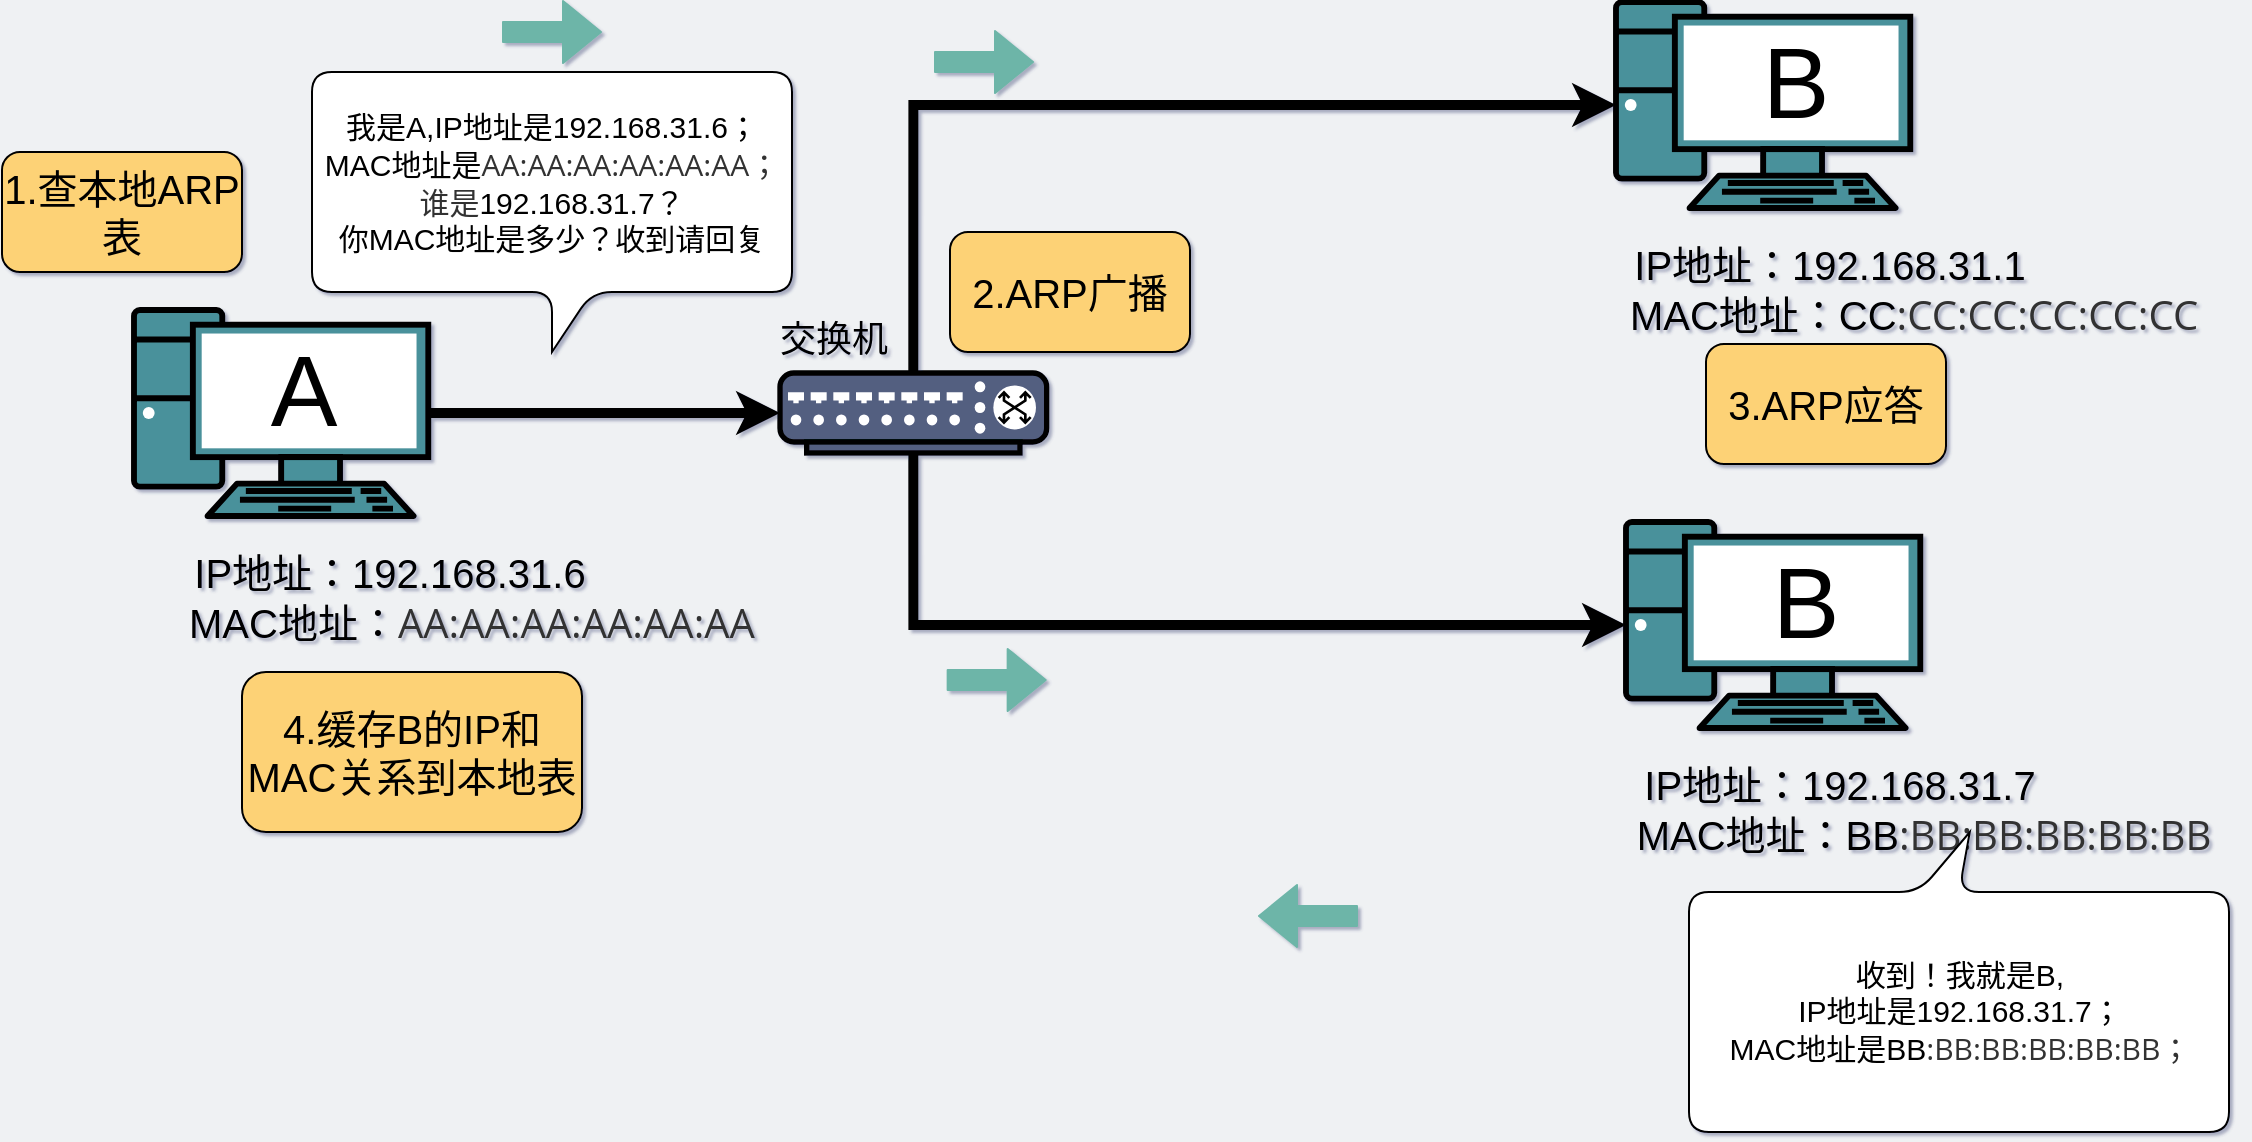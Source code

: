<mxfile version="14.7.7" type="github">
  <diagram id="3228e29e-7158-1315-38df-8450db1d8a1d" name="Page-1">
    <mxGraphModel dx="788" dy="568" grid="0" gridSize="10" guides="1" tooltips="1" connect="1" arrows="1" fold="1" page="1" pageScale="1" pageWidth="1210" pageHeight="160" background="#EFF1F3" math="0" shadow="1">
      <root>
        <mxCell id="0" />
        <mxCell id="1" parent="0" />
        <mxCell id="nIpTpKBfMwLntaTUKELC-4" style="edgeStyle=orthogonalEdgeStyle;orthogonalLoop=1;jettySize=auto;html=1;exitX=1;exitY=0.5;exitDx=0;exitDy=0;exitPerimeter=0;entryX=0;entryY=0.5;entryDx=0;entryDy=0;entryPerimeter=0;strokeWidth=5;rounded=0;" edge="1" parent="1" source="WelgVeyDKxLRvEI-DW8B-16" target="nIpTpKBfMwLntaTUKELC-3">
          <mxGeometry relative="1" as="geometry" />
        </mxCell>
        <mxCell id="WelgVeyDKxLRvEI-DW8B-16" value="" style="fontColor=#0066CC;verticalAlign=top;verticalLabelPosition=bottom;labelPosition=center;align=center;html=1;outlineConnect=0;gradientColor=none;gradientDirection=north;strokeWidth=2;shape=mxgraph.networks.pc;fillColor=#4A919B;" parent="1" vertex="1">
          <mxGeometry x="77.0" y="19" width="147.15" height="103" as="geometry" />
        </mxCell>
        <mxCell id="WelgVeyDKxLRvEI-DW8B-18" value="" style="fontColor=#0066CC;verticalAlign=top;verticalLabelPosition=bottom;labelPosition=center;align=center;html=1;outlineConnect=0;gradientColor=none;gradientDirection=north;strokeWidth=2;shape=mxgraph.networks.pc;fillColor=#4A919B;" parent="1" vertex="1">
          <mxGeometry x="823" y="125" width="147.15" height="103" as="geometry" />
        </mxCell>
        <mxCell id="hxIQwMxnJQ58AHrIh3xL-1" value="&lt;font style=&quot;font-size: 50px&quot;&gt;A&lt;/font&gt;" style="text;html=1;strokeColor=none;fillColor=none;align=center;verticalAlign=middle;whiteSpace=wrap;rounded=0;" parent="1" vertex="1">
          <mxGeometry x="142" y="49" width="40" height="20" as="geometry" />
        </mxCell>
        <mxCell id="hxIQwMxnJQ58AHrIh3xL-2" value="&lt;font style=&quot;font-size: 50px&quot;&gt;B&lt;/font&gt;" style="text;html=1;strokeColor=none;fillColor=none;align=center;verticalAlign=middle;whiteSpace=wrap;rounded=0;" parent="1" vertex="1">
          <mxGeometry x="893" y="155" width="40" height="20" as="geometry" />
        </mxCell>
        <mxCell id="BuwI_Xl8O7fkygsIPCAy-1" value="&lt;span style=&quot;font-size: 15px&quot;&gt;我是A,IP地址是192.168.31.6；MAC地址是&lt;/span&gt;&lt;span style=&quot;font-size: 15px ; color: rgb(51 , 51 , 51) ; font-family: &amp;#34;open sans&amp;#34; , &amp;#34;clear sans&amp;#34; , &amp;#34;helvetica neue&amp;#34; , &amp;#34;helvetica&amp;#34; , &amp;#34;arial&amp;#34; , sans-serif&quot;&gt;AA:AA:AA:AA:AA:AA；&lt;br&gt;谁是&lt;/span&gt;&lt;span style=&quot;font-size: 15px&quot;&gt;192.168.31.7？&lt;/span&gt;&lt;br style=&quot;font-size: 15px&quot;&gt;&lt;span style=&quot;font-size: 15px&quot;&gt;你MAC地址是多少？收到请回复&lt;/span&gt;" style="shape=callout;whiteSpace=wrap;html=1;perimeter=calloutPerimeter;rounded=1;position2=0.5;" parent="1" vertex="1">
          <mxGeometry x="166" y="-100" width="240" height="140" as="geometry" />
        </mxCell>
        <mxCell id="BuwI_Xl8O7fkygsIPCAy-8" value="IP地址：192.168.31.6" style="text;html=1;strokeColor=none;fillColor=none;align=center;verticalAlign=middle;whiteSpace=wrap;rounded=0;fontSize=20;" parent="1" vertex="1">
          <mxGeometry x="77.5" y="140" width="253.5" height="20" as="geometry" />
        </mxCell>
        <mxCell id="BuwI_Xl8O7fkygsIPCAy-9" value="MAC地址：&lt;span style=&quot;color: rgb(51, 51, 51); font-family: &amp;quot;open sans&amp;quot;, &amp;quot;clear sans&amp;quot;, &amp;quot;helvetica neue&amp;quot;, helvetica, arial, sans-serif; font-size: 20px;&quot;&gt;AA:AA:AA:AA:AA:AA&lt;/span&gt;" style="text;html=1;strokeColor=none;fillColor=none;align=center;verticalAlign=middle;whiteSpace=wrap;rounded=0;fontSize=20;" parent="1" vertex="1">
          <mxGeometry x="86" y="160" width="320" height="30" as="geometry" />
        </mxCell>
        <mxCell id="BuwI_Xl8O7fkygsIPCAy-10" value="IP地址：192.168.31.7" style="text;html=1;strokeColor=none;fillColor=none;align=center;verticalAlign=middle;whiteSpace=wrap;rounded=0;fontSize=20;" parent="1" vertex="1">
          <mxGeometry x="803" y="246" width="253.5" height="20" as="geometry" />
        </mxCell>
        <mxCell id="BuwI_Xl8O7fkygsIPCAy-11" value="MAC地址：BB&lt;span style=&quot;color: rgb(51 , 51 , 51) ; font-family: &amp;#34;open sans&amp;#34; , &amp;#34;clear sans&amp;#34; , &amp;#34;helvetica neue&amp;#34; , &amp;#34;helvetica&amp;#34; , &amp;#34;arial&amp;#34; , sans-serif ; font-size: 20px&quot;&gt;:BB:BB:BB:BB:BB&lt;/span&gt;" style="text;html=1;strokeColor=none;fillColor=none;align=center;verticalAlign=middle;whiteSpace=wrap;rounded=0;fontSize=20;" parent="1" vertex="1">
          <mxGeometry x="811.5" y="266" width="320" height="30" as="geometry" />
        </mxCell>
        <mxCell id="BuwI_Xl8O7fkygsIPCAy-16" value="" style="shape=flexArrow;endArrow=classic;html=1;fontSize=20;fillColor=#6DB5A8;strokeColor=#6DB5A8;" parent="1" edge="1">
          <mxGeometry width="50" height="50" relative="1" as="geometry">
            <mxPoint x="261" y="-120" as="sourcePoint" />
            <mxPoint x="311" y="-120" as="targetPoint" />
          </mxGeometry>
        </mxCell>
        <mxCell id="BuwI_Xl8O7fkygsIPCAy-18" value="" style="shape=flexArrow;endArrow=classic;html=1;fontSize=20;fillColor=#6DB5A8;strokeColor=#6DB5A8;" parent="1" edge="1">
          <mxGeometry width="50" height="50" relative="1" as="geometry">
            <mxPoint x="689" y="322" as="sourcePoint" />
            <mxPoint x="639" y="322" as="targetPoint" />
          </mxGeometry>
        </mxCell>
        <mxCell id="BuwI_Xl8O7fkygsIPCAy-19" value="&lt;span style=&quot;font-size: 15px&quot;&gt;收到！我就是B,&lt;br&gt;IP地址是192.168.31.7；&lt;br&gt;MAC地址是&lt;/span&gt;&lt;span style=&quot;font-size: 15px&quot;&gt;BB&lt;/span&gt;&lt;span style=&quot;font-size: 15px ; color: rgb(51 , 51 , 51) ; font-family: &amp;#34;open sans&amp;#34; , &amp;#34;clear sans&amp;#34; , &amp;#34;helvetica neue&amp;#34; , &amp;#34;helvetica&amp;#34; , &amp;#34;arial&amp;#34; , sans-serif&quot;&gt;:BB:BB:BB:BB:BB&lt;/span&gt;&lt;span style=&quot;font-size: 15px ; color: rgb(51 , 51 , 51) ; font-family: &amp;#34;open sans&amp;#34; , &amp;#34;clear sans&amp;#34; , &amp;#34;helvetica neue&amp;#34; , &amp;#34;helvetica&amp;#34; , &amp;#34;arial&amp;#34; , sans-serif&quot;&gt;；&lt;br&gt;&lt;/span&gt;" style="shape=callout;whiteSpace=wrap;html=1;perimeter=calloutPerimeter;position2=0.48;direction=west;rounded=1;" parent="1" vertex="1">
          <mxGeometry x="854.5" y="280" width="270" height="150" as="geometry" />
        </mxCell>
        <mxCell id="BuwI_Xl8O7fkygsIPCAy-22" value="&lt;span&gt;2.ARP广播&lt;/span&gt;" style="rounded=1;whiteSpace=wrap;html=1;fontSize=20;fillColor=#FDD276;" parent="1" vertex="1">
          <mxGeometry x="485" y="-20" width="120" height="60" as="geometry" />
        </mxCell>
        <mxCell id="BuwI_Xl8O7fkygsIPCAy-23" value="&lt;span&gt;1.查本地ARP表&lt;/span&gt;" style="rounded=1;whiteSpace=wrap;html=1;fontSize=20;fillColor=#FDD276;" parent="1" vertex="1">
          <mxGeometry x="11" y="-60" width="120" height="60" as="geometry" />
        </mxCell>
        <mxCell id="BuwI_Xl8O7fkygsIPCAy-24" value="&lt;span&gt;3.ARP应答&lt;/span&gt;" style="rounded=1;whiteSpace=wrap;html=1;fontSize=20;fillColor=#FDD276;" parent="1" vertex="1">
          <mxGeometry x="863" y="36" width="120" height="60" as="geometry" />
        </mxCell>
        <mxCell id="BuwI_Xl8O7fkygsIPCAy-25" value="&lt;span&gt;4.缓存B的IP和MAC关系到本地表&lt;/span&gt;" style="rounded=1;whiteSpace=wrap;html=1;fontSize=20;fillColor=#FDD276;" parent="1" vertex="1">
          <mxGeometry x="131" y="200" width="170" height="80" as="geometry" />
        </mxCell>
        <mxCell id="nIpTpKBfMwLntaTUKELC-2" value="&lt;font style=&quot;font-size: 18px&quot;&gt;交换机&lt;/font&gt;" style="text;html=1;strokeColor=none;fillColor=none;align=center;verticalAlign=middle;whiteSpace=wrap;rounded=0;fontSize=30;" vertex="1" parent="1">
          <mxGeometry x="377" y="13" width="100" height="31" as="geometry" />
        </mxCell>
        <mxCell id="nIpTpKBfMwLntaTUKELC-9" style="edgeStyle=orthogonalEdgeStyle;rounded=0;orthogonalLoop=1;jettySize=auto;html=1;exitX=0.5;exitY=0;exitDx=0;exitDy=0;exitPerimeter=0;entryX=0;entryY=0.5;entryDx=0;entryDy=0;entryPerimeter=0;strokeColor=#000000;strokeWidth=5;" edge="1" parent="1" source="nIpTpKBfMwLntaTUKELC-3" target="nIpTpKBfMwLntaTUKELC-5">
          <mxGeometry relative="1" as="geometry">
            <Array as="points">
              <mxPoint x="467" y="-83" />
            </Array>
          </mxGeometry>
        </mxCell>
        <mxCell id="nIpTpKBfMwLntaTUKELC-10" style="edgeStyle=orthogonalEdgeStyle;rounded=0;orthogonalLoop=1;jettySize=auto;html=1;exitX=0.5;exitY=1;exitDx=0;exitDy=0;exitPerimeter=0;entryX=0;entryY=0.5;entryDx=0;entryDy=0;entryPerimeter=0;strokeColor=#000000;strokeWidth=5;" edge="1" parent="1" source="nIpTpKBfMwLntaTUKELC-3" target="WelgVeyDKxLRvEI-DW8B-18">
          <mxGeometry relative="1" as="geometry" />
        </mxCell>
        <mxCell id="nIpTpKBfMwLntaTUKELC-3" value="" style="fontColor=#0066CC;verticalAlign=top;verticalLabelPosition=bottom;labelPosition=center;align=center;html=1;outlineConnect=0;gradientColor=none;gradientDirection=north;strokeWidth=1;shape=mxgraph.networks.switch;fillColor=#535E80;" vertex="1" parent="1">
          <mxGeometry x="400" y="50.5" width="133.33" height="40" as="geometry" />
        </mxCell>
        <mxCell id="nIpTpKBfMwLntaTUKELC-5" value="" style="fontColor=#0066CC;verticalAlign=top;verticalLabelPosition=bottom;labelPosition=center;align=center;html=1;outlineConnect=0;gradientColor=none;gradientDirection=north;strokeWidth=2;shape=mxgraph.networks.pc;fillColor=#4A919B;" vertex="1" parent="1">
          <mxGeometry x="818" y="-135" width="147.15" height="103" as="geometry" />
        </mxCell>
        <mxCell id="nIpTpKBfMwLntaTUKELC-6" value="&lt;font style=&quot;font-size: 50px&quot;&gt;B&lt;/font&gt;" style="text;html=1;strokeColor=none;fillColor=none;align=center;verticalAlign=middle;whiteSpace=wrap;rounded=0;" vertex="1" parent="1">
          <mxGeometry x="888" y="-105" width="40" height="20" as="geometry" />
        </mxCell>
        <mxCell id="nIpTpKBfMwLntaTUKELC-7" value="IP地址：192.168.31.1" style="text;html=1;strokeColor=none;fillColor=none;align=center;verticalAlign=middle;whiteSpace=wrap;rounded=0;fontSize=20;" vertex="1" parent="1">
          <mxGeometry x="798" y="-14" width="253.5" height="20" as="geometry" />
        </mxCell>
        <mxCell id="nIpTpKBfMwLntaTUKELC-8" value="MAC地址：CC&lt;span style=&quot;color: rgb(51 , 51 , 51) ; font-family: &amp;#34;open sans&amp;#34; , &amp;#34;clear sans&amp;#34; , &amp;#34;helvetica neue&amp;#34; , &amp;#34;helvetica&amp;#34; , &amp;#34;arial&amp;#34; , sans-serif ; font-size: 20px&quot;&gt;:CC:CC:CC:CC:CC&lt;/span&gt;" style="text;html=1;strokeColor=none;fillColor=none;align=center;verticalAlign=middle;whiteSpace=wrap;rounded=0;fontSize=20;" vertex="1" parent="1">
          <mxGeometry x="806.5" y="6" width="320" height="30" as="geometry" />
        </mxCell>
        <mxCell id="nIpTpKBfMwLntaTUKELC-11" value="" style="shape=flexArrow;endArrow=classic;html=1;fontSize=20;fillColor=#6DB5A8;strokeColor=#6DB5A8;" edge="1" parent="1">
          <mxGeometry width="50" height="50" relative="1" as="geometry">
            <mxPoint x="477.0" y="-105" as="sourcePoint" />
            <mxPoint x="527.0" y="-105" as="targetPoint" />
          </mxGeometry>
        </mxCell>
        <mxCell id="nIpTpKBfMwLntaTUKELC-12" value="" style="shape=flexArrow;endArrow=classic;html=1;fontSize=20;fillColor=#6DB5A8;strokeColor=#6DB5A8;" edge="1" parent="1">
          <mxGeometry width="50" height="50" relative="1" as="geometry">
            <mxPoint x="483.33" y="204" as="sourcePoint" />
            <mxPoint x="533.33" y="204" as="targetPoint" />
          </mxGeometry>
        </mxCell>
      </root>
    </mxGraphModel>
  </diagram>
</mxfile>
